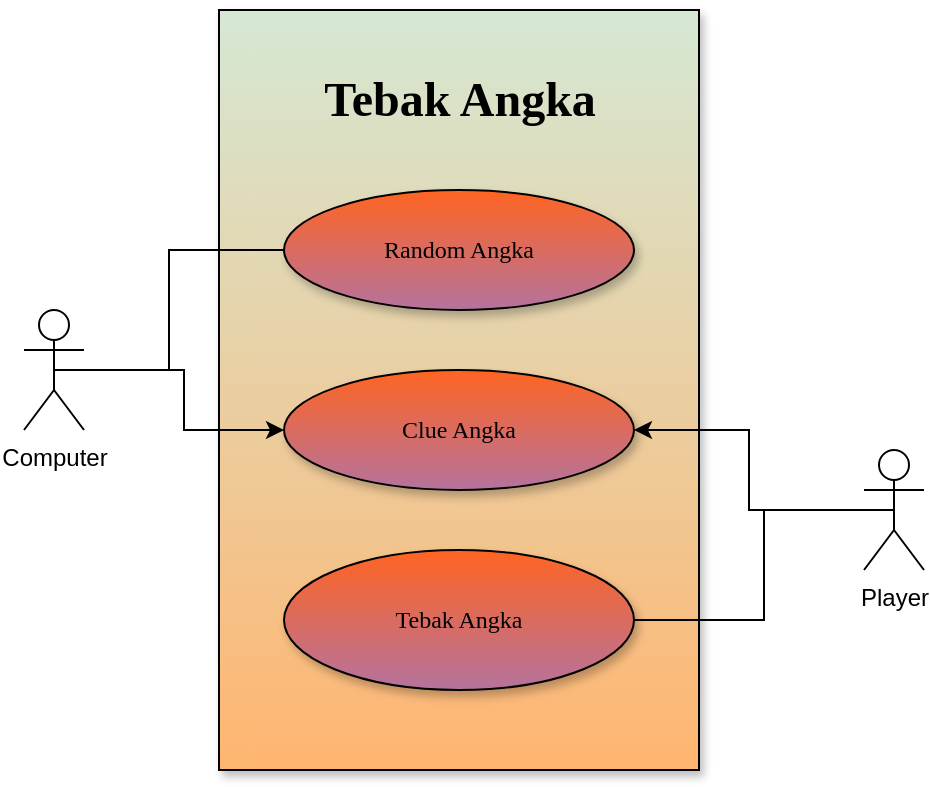 <mxfile version="21.6.8" type="github">
  <diagram name="Page-1" id="v7MPocIv08fuCZ2IWvXY">
    <mxGraphModel dx="513" dy="1680" grid="1" gridSize="10" guides="1" tooltips="1" connect="1" arrows="1" fold="1" page="1" pageScale="1" pageWidth="850" pageHeight="1100" math="0" shadow="0">
      <root>
        <mxCell id="0" />
        <mxCell id="1" parent="0" />
        <mxCell id="63IOq9YHoVvW6bgtSdvj-9" value="&lt;h3 style=&quot;font-size: 24px;&quot;&gt;Tebak Angka&lt;/h3&gt;" style="rounded=0;whiteSpace=wrap;html=1;movable=0;resizable=0;rotatable=0;deletable=0;editable=0;locked=1;connectable=0;fillColor=#d5e8d4;strokeColor=default;shadow=1;labelBorderColor=none;fontFamily=Comic Sans MS;align=center;fontStyle=1;fontSize=24;verticalAlign=top;gradientColor=#FFB570;gradientDirection=south;fontColor=default;" vertex="1" parent="1">
          <mxGeometry x="347.5" y="290" width="240" height="380" as="geometry" />
        </mxCell>
        <mxCell id="63IOq9YHoVvW6bgtSdvj-19" value="" style="rounded=0;orthogonalLoop=1;jettySize=auto;html=1;entryX=0;entryY=0.5;entryDx=0;entryDy=0;strokeColor=default;endArrow=none;endFill=0;exitX=0.5;exitY=0.5;exitDx=0;exitDy=0;exitPerimeter=0;edgeStyle=elbowEdgeStyle;" edge="1" parent="1" source="63IOq9YHoVvW6bgtSdvj-1" target="63IOq9YHoVvW6bgtSdvj-18">
          <mxGeometry relative="1" as="geometry">
            <mxPoint x="150" y="340" as="sourcePoint" />
            <mxPoint x="230.0" y="270" as="targetPoint" />
          </mxGeometry>
        </mxCell>
        <mxCell id="63IOq9YHoVvW6bgtSdvj-31" style="edgeStyle=orthogonalEdgeStyle;rounded=0;orthogonalLoop=1;jettySize=auto;html=1;fontFamily=Helvetica;fontSize=12;fontColor=default;entryX=0;entryY=0.5;entryDx=0;entryDy=0;" edge="1" parent="1" source="63IOq9YHoVvW6bgtSdvj-1" target="63IOq9YHoVvW6bgtSdvj-33">
          <mxGeometry relative="1" as="geometry">
            <mxPoint x="390" y="480" as="targetPoint" />
          </mxGeometry>
        </mxCell>
        <mxCell id="63IOq9YHoVvW6bgtSdvj-1" value="Computer" style="shape=umlActor;verticalLabelPosition=bottom;verticalAlign=top;html=1;outlineConnect=0;" vertex="1" parent="1">
          <mxGeometry x="250" y="440" width="30" height="60" as="geometry" />
        </mxCell>
        <mxCell id="63IOq9YHoVvW6bgtSdvj-34" style="edgeStyle=orthogonalEdgeStyle;rounded=0;orthogonalLoop=1;jettySize=auto;html=1;fontFamily=Helvetica;fontSize=12;fontColor=default;" edge="1" parent="1" source="63IOq9YHoVvW6bgtSdvj-17" target="63IOq9YHoVvW6bgtSdvj-33">
          <mxGeometry relative="1" as="geometry" />
        </mxCell>
        <mxCell id="63IOq9YHoVvW6bgtSdvj-17" value="Player" style="shape=umlActor;verticalLabelPosition=bottom;verticalAlign=top;html=1;outlineConnect=0;" vertex="1" parent="1">
          <mxGeometry x="670" y="510" width="30" height="60" as="geometry" />
        </mxCell>
        <mxCell id="63IOq9YHoVvW6bgtSdvj-18" value="Random Angka" style="ellipse;html=1;verticalAlign=middle;movable=1;resizable=1;rotatable=1;deletable=1;editable=1;locked=0;connectable=1;gradientColor=#B5739D;fillColor=#FF6421;shadow=1;sketch=1;curveFitting=1;jiggle=2;strokeColor=#000000;sketchStyle=comic;labelBackgroundColor=none;fontColor=#000000;fontFamily=Lucida Console;whiteSpace=wrap;labelBorderColor=none;" vertex="1" parent="1">
          <mxGeometry x="380" y="380" width="175" height="60" as="geometry" />
        </mxCell>
        <mxCell id="63IOq9YHoVvW6bgtSdvj-23" value="Tebak Angka" style="ellipse;html=1;verticalAlign=middle;movable=1;resizable=1;rotatable=1;deletable=1;editable=1;locked=0;connectable=1;gradientColor=#B5739D;fillColor=#FF6421;shadow=1;sketch=1;curveFitting=1;jiggle=2;zigzagOffset=-1;sketchStyle=comic;fontFamily=Lucida Console;whiteSpace=wrap;" vertex="1" parent="1">
          <mxGeometry x="380" y="560" width="175" height="70" as="geometry" />
        </mxCell>
        <mxCell id="63IOq9YHoVvW6bgtSdvj-29" value="" style="rounded=0;orthogonalLoop=1;jettySize=auto;html=1;endSize=5;endArrow=none;endFill=0;startSize=5;exitX=0.5;exitY=0.5;exitDx=0;exitDy=0;exitPerimeter=0;edgeStyle=elbowEdgeStyle;entryX=1;entryY=0.5;entryDx=0;entryDy=0;" edge="1" parent="1" source="63IOq9YHoVvW6bgtSdvj-17" target="63IOq9YHoVvW6bgtSdvj-23">
          <mxGeometry relative="1" as="geometry">
            <mxPoint x="550" y="940" as="targetPoint" />
            <mxPoint x="645" y="370" as="sourcePoint" />
          </mxGeometry>
        </mxCell>
        <mxCell id="63IOq9YHoVvW6bgtSdvj-33" value="Clue Angka" style="ellipse;html=1;verticalAlign=middle;movable=1;resizable=1;rotatable=1;deletable=1;editable=1;locked=0;connectable=1;gradientColor=#B5739D;fillColor=#FF6421;shadow=1;sketch=1;curveFitting=1;jiggle=2;strokeColor=#000000;sketchStyle=comic;labelBackgroundColor=none;fontColor=#000000;fontFamily=Lucida Console;whiteSpace=wrap;labelBorderColor=none;" vertex="1" parent="1">
          <mxGeometry x="380" y="470" width="175" height="60" as="geometry" />
        </mxCell>
      </root>
    </mxGraphModel>
  </diagram>
</mxfile>
